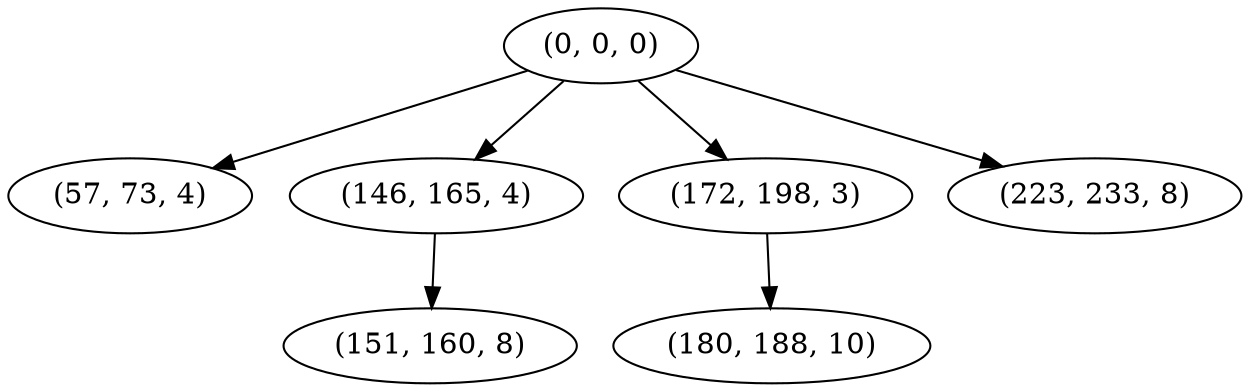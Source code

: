 digraph tree {
    "(0, 0, 0)";
    "(57, 73, 4)";
    "(146, 165, 4)";
    "(151, 160, 8)";
    "(172, 198, 3)";
    "(180, 188, 10)";
    "(223, 233, 8)";
    "(0, 0, 0)" -> "(57, 73, 4)";
    "(0, 0, 0)" -> "(146, 165, 4)";
    "(0, 0, 0)" -> "(172, 198, 3)";
    "(0, 0, 0)" -> "(223, 233, 8)";
    "(146, 165, 4)" -> "(151, 160, 8)";
    "(172, 198, 3)" -> "(180, 188, 10)";
}
